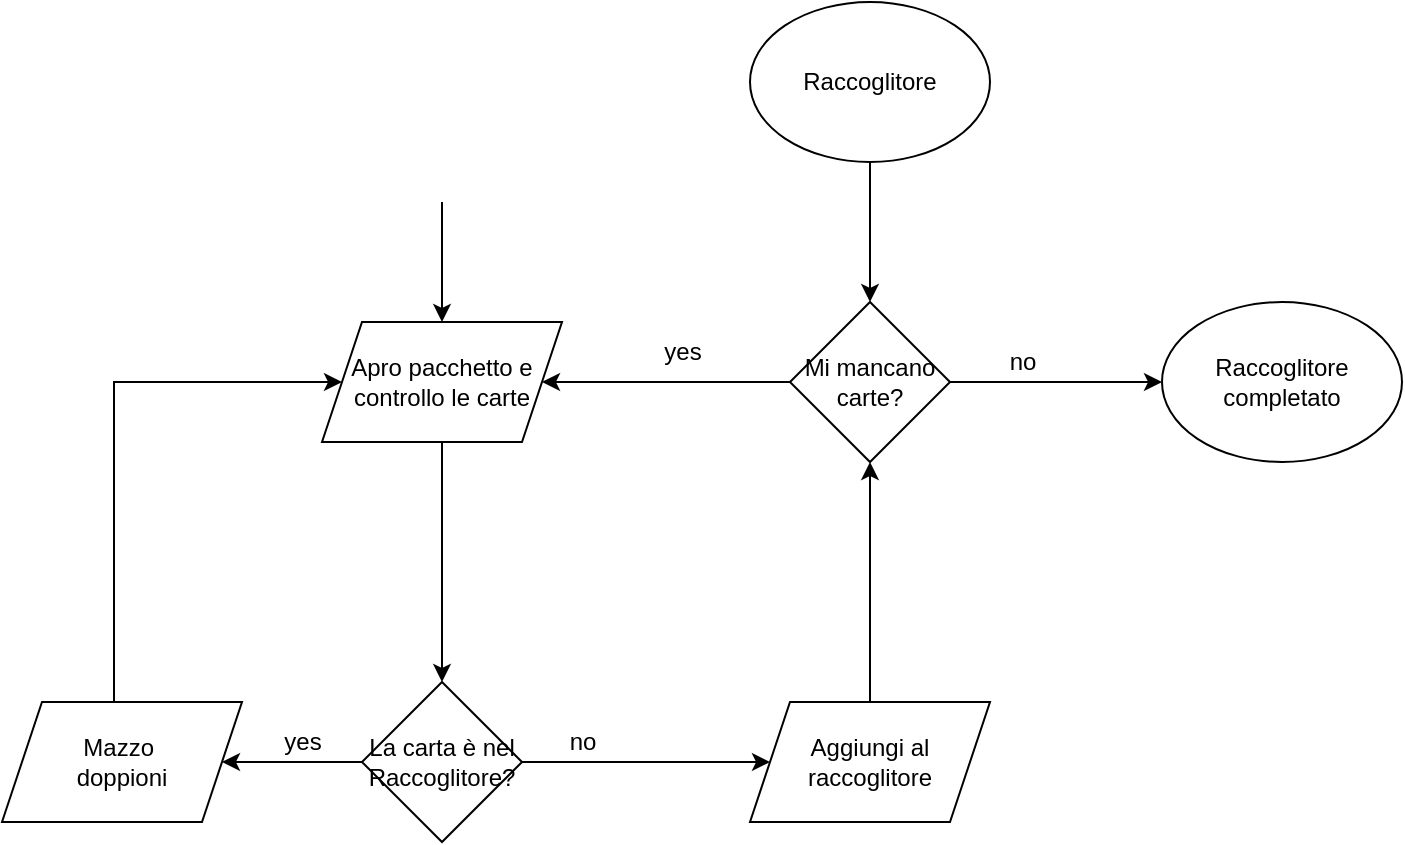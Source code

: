 <mxfile version="20.4.0" type="device"><diagram id="C5RBs43oDa-KdzZeNtuy" name="Page-1"><mxGraphModel dx="1146" dy="548" grid="1" gridSize="10" guides="1" tooltips="1" connect="1" arrows="1" fold="1" page="1" pageScale="1" pageWidth="827" pageHeight="1169" math="0" shadow="0"><root><mxCell id="WIyWlLk6GJQsqaUBKTNV-0"/><mxCell id="WIyWlLk6GJQsqaUBKTNV-1" parent="WIyWlLk6GJQsqaUBKTNV-0"/><mxCell id="XAmCo9xy_ytfmpzqtTve-29" style="edgeStyle=orthogonalEdgeStyle;rounded=0;orthogonalLoop=1;jettySize=auto;html=1;entryX=0.5;entryY=0;entryDx=0;entryDy=0;" edge="1" parent="WIyWlLk6GJQsqaUBKTNV-1" source="XAmCo9xy_ytfmpzqtTve-1" target="XAmCo9xy_ytfmpzqtTve-7"><mxGeometry relative="1" as="geometry"/></mxCell><mxCell id="XAmCo9xy_ytfmpzqtTve-1" value="Raccoglitore" style="ellipse;whiteSpace=wrap;html=1;" vertex="1" parent="WIyWlLk6GJQsqaUBKTNV-1"><mxGeometry x="438" y="140" width="120" height="80" as="geometry"/></mxCell><mxCell id="XAmCo9xy_ytfmpzqtTve-8" style="edgeStyle=orthogonalEdgeStyle;rounded=0;orthogonalLoop=1;jettySize=auto;html=1;" edge="1" parent="WIyWlLk6GJQsqaUBKTNV-1" source="XAmCo9xy_ytfmpzqtTve-7"><mxGeometry relative="1" as="geometry"><mxPoint x="334" y="330" as="targetPoint"/></mxGeometry></mxCell><mxCell id="XAmCo9xy_ytfmpzqtTve-10" style="edgeStyle=orthogonalEdgeStyle;rounded=0;orthogonalLoop=1;jettySize=auto;html=1;" edge="1" parent="WIyWlLk6GJQsqaUBKTNV-1" source="XAmCo9xy_ytfmpzqtTve-7"><mxGeometry relative="1" as="geometry"><mxPoint x="644" y="330" as="targetPoint"/></mxGeometry></mxCell><mxCell id="XAmCo9xy_ytfmpzqtTve-7" value="Mi mancano carte?" style="rhombus;whiteSpace=wrap;html=1;" vertex="1" parent="WIyWlLk6GJQsqaUBKTNV-1"><mxGeometry x="458" y="290" width="80" height="80" as="geometry"/></mxCell><mxCell id="XAmCo9xy_ytfmpzqtTve-9" value="yes" style="text;html=1;align=center;verticalAlign=middle;resizable=0;points=[];autosize=1;strokeColor=none;fillColor=none;" vertex="1" parent="WIyWlLk6GJQsqaUBKTNV-1"><mxGeometry x="384" y="300" width="40" height="30" as="geometry"/></mxCell><mxCell id="XAmCo9xy_ytfmpzqtTve-11" value="no" style="text;html=1;align=center;verticalAlign=middle;resizable=0;points=[];autosize=1;strokeColor=none;fillColor=none;" vertex="1" parent="WIyWlLk6GJQsqaUBKTNV-1"><mxGeometry x="554" y="305" width="40" height="30" as="geometry"/></mxCell><mxCell id="XAmCo9xy_ytfmpzqtTve-15" style="edgeStyle=orthogonalEdgeStyle;rounded=0;orthogonalLoop=1;jettySize=auto;html=1;" edge="1" parent="WIyWlLk6GJQsqaUBKTNV-1" source="XAmCo9xy_ytfmpzqtTve-12" target="XAmCo9xy_ytfmpzqtTve-16"><mxGeometry relative="1" as="geometry"><mxPoint x="284" y="460" as="targetPoint"/></mxGeometry></mxCell><mxCell id="XAmCo9xy_ytfmpzqtTve-12" value="Apro pacchetto e controllo le carte" style="shape=parallelogram;perimeter=parallelogramPerimeter;whiteSpace=wrap;html=1;fixedSize=1;" vertex="1" parent="WIyWlLk6GJQsqaUBKTNV-1"><mxGeometry x="224" y="300" width="120" height="60" as="geometry"/></mxCell><mxCell id="XAmCo9xy_ytfmpzqtTve-14" value="Raccoglitore completato" style="ellipse;whiteSpace=wrap;html=1;" vertex="1" parent="WIyWlLk6GJQsqaUBKTNV-1"><mxGeometry x="644" y="290" width="120" height="80" as="geometry"/></mxCell><mxCell id="XAmCo9xy_ytfmpzqtTve-17" style="edgeStyle=orthogonalEdgeStyle;rounded=0;orthogonalLoop=1;jettySize=auto;html=1;" edge="1" parent="WIyWlLk6GJQsqaUBKTNV-1" source="XAmCo9xy_ytfmpzqtTve-16"><mxGeometry relative="1" as="geometry"><mxPoint x="174" y="520" as="targetPoint"/></mxGeometry></mxCell><mxCell id="XAmCo9xy_ytfmpzqtTve-20" style="edgeStyle=orthogonalEdgeStyle;rounded=0;orthogonalLoop=1;jettySize=auto;html=1;entryX=0;entryY=0.5;entryDx=0;entryDy=0;" edge="1" parent="WIyWlLk6GJQsqaUBKTNV-1" source="XAmCo9xy_ytfmpzqtTve-16" target="XAmCo9xy_ytfmpzqtTve-22"><mxGeometry relative="1" as="geometry"><mxPoint x="394" y="520" as="targetPoint"/></mxGeometry></mxCell><mxCell id="XAmCo9xy_ytfmpzqtTve-16" value="La carta è nel Raccoglitore?" style="rhombus;whiteSpace=wrap;html=1;" vertex="1" parent="WIyWlLk6GJQsqaUBKTNV-1"><mxGeometry x="244" y="480" width="80" height="80" as="geometry"/></mxCell><mxCell id="XAmCo9xy_ytfmpzqtTve-18" value="yes" style="text;html=1;align=center;verticalAlign=middle;resizable=0;points=[];autosize=1;strokeColor=none;fillColor=none;" vertex="1" parent="WIyWlLk6GJQsqaUBKTNV-1"><mxGeometry x="194" y="495" width="40" height="30" as="geometry"/></mxCell><mxCell id="XAmCo9xy_ytfmpzqtTve-30" style="edgeStyle=orthogonalEdgeStyle;rounded=0;orthogonalLoop=1;jettySize=auto;html=1;entryX=0;entryY=0.5;entryDx=0;entryDy=0;" edge="1" parent="WIyWlLk6GJQsqaUBKTNV-1" source="XAmCo9xy_ytfmpzqtTve-19" target="XAmCo9xy_ytfmpzqtTve-12"><mxGeometry relative="1" as="geometry"><mxPoint x="124" y="330" as="targetPoint"/><Array as="points"><mxPoint x="120" y="330"/></Array></mxGeometry></mxCell><mxCell id="XAmCo9xy_ytfmpzqtTve-19" value="Mazzo&amp;nbsp;&lt;br&gt;doppioni" style="shape=parallelogram;perimeter=parallelogramPerimeter;whiteSpace=wrap;html=1;fixedSize=1;" vertex="1" parent="WIyWlLk6GJQsqaUBKTNV-1"><mxGeometry x="64" y="490" width="120" height="60" as="geometry"/></mxCell><mxCell id="XAmCo9xy_ytfmpzqtTve-21" value="no" style="text;html=1;align=center;verticalAlign=middle;resizable=0;points=[];autosize=1;strokeColor=none;fillColor=none;" vertex="1" parent="WIyWlLk6GJQsqaUBKTNV-1"><mxGeometry x="334" y="495" width="40" height="30" as="geometry"/></mxCell><mxCell id="XAmCo9xy_ytfmpzqtTve-24" style="edgeStyle=orthogonalEdgeStyle;rounded=0;orthogonalLoop=1;jettySize=auto;html=1;entryX=0.5;entryY=1;entryDx=0;entryDy=0;" edge="1" parent="WIyWlLk6GJQsqaUBKTNV-1" source="XAmCo9xy_ytfmpzqtTve-22" target="XAmCo9xy_ytfmpzqtTve-7"><mxGeometry relative="1" as="geometry"/></mxCell><mxCell id="XAmCo9xy_ytfmpzqtTve-22" value="Aggiungi al raccoglitore" style="shape=parallelogram;perimeter=parallelogramPerimeter;whiteSpace=wrap;html=1;fixedSize=1;" vertex="1" parent="WIyWlLk6GJQsqaUBKTNV-1"><mxGeometry x="438" y="490" width="120" height="60" as="geometry"/></mxCell><mxCell id="XAmCo9xy_ytfmpzqtTve-28" value="" style="endArrow=classic;html=1;rounded=0;entryX=0.5;entryY=0;entryDx=0;entryDy=0;" edge="1" parent="WIyWlLk6GJQsqaUBKTNV-1" target="XAmCo9xy_ytfmpzqtTve-12"><mxGeometry width="50" height="50" relative="1" as="geometry"><mxPoint x="284" y="240" as="sourcePoint"/><mxPoint x="440" y="220" as="targetPoint"/><Array as="points"/></mxGeometry></mxCell></root></mxGraphModel></diagram></mxfile>